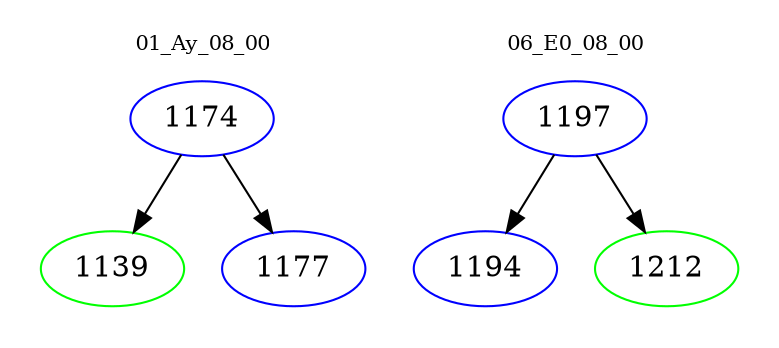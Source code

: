 digraph{
subgraph cluster_0 {
color = white
label = "01_Ay_08_00";
fontsize=10;
T0_1174 [label="1174", color="blue"]
T0_1174 -> T0_1139 [color="black"]
T0_1139 [label="1139", color="green"]
T0_1174 -> T0_1177 [color="black"]
T0_1177 [label="1177", color="blue"]
}
subgraph cluster_1 {
color = white
label = "06_E0_08_00";
fontsize=10;
T1_1197 [label="1197", color="blue"]
T1_1197 -> T1_1194 [color="black"]
T1_1194 [label="1194", color="blue"]
T1_1197 -> T1_1212 [color="black"]
T1_1212 [label="1212", color="green"]
}
}
